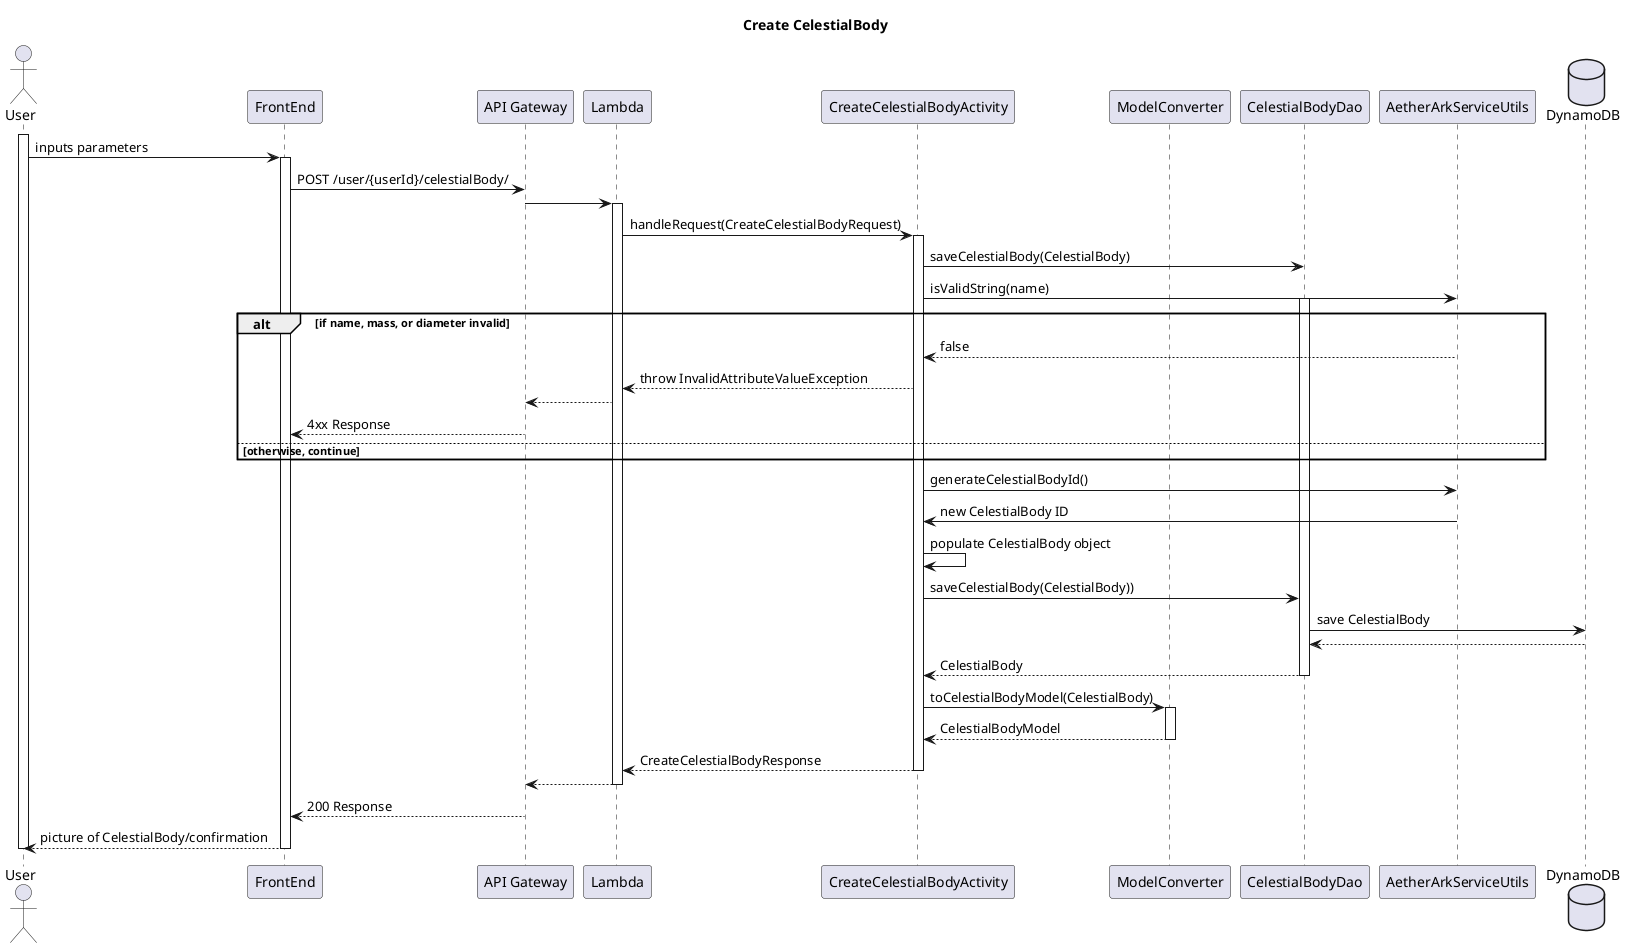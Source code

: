 @startuml
'https://plantuml.com/sequence-diagram

actor User
participant FrontEnd
participant "API Gateway" as APIGateway
participant Lambda
participant CreateCelestialBodyActivity
participant ModelConverter
participant CelestialBodyDao
participant AetherArkServiceUtils
database DynamoDB

title Create CelestialBody

activate User
User -> FrontEnd : inputs parameters
activate FrontEnd
FrontEnd -> APIGateway : POST /user/{userId}/celestialBody/
APIGateway -> Lambda
activate Lambda
Lambda -> CreateCelestialBodyActivity : handleRequest(CreateCelestialBodyRequest)
activate CreateCelestialBodyActivity
CreateCelestialBodyActivity -> CelestialBodyDao : saveCelestialBody(CelestialBody)
CreateCelestialBodyActivity -> AetherArkServiceUtils : isValidString(name)
activate CelestialBodyDao
alt if name, mass, or diameter invalid
    CreateCelestialBodyActivity <-- AetherArkServiceUtils : false
    Lambda <-- CreateCelestialBodyActivity : throw InvalidAttributeValueException
    APIGateway <-- Lambda
    FrontEnd <-- APIGateway : 4xx Response
else otherwise, continue
end

CreateCelestialBodyActivity -> AetherArkServiceUtils : generateCelestialBodyId()
CreateCelestialBodyActivity <- AetherArkServiceUtils : new CelestialBody ID
CreateCelestialBodyActivity -> CreateCelestialBodyActivity : populate CelestialBody object
CreateCelestialBodyActivity -> CelestialBodyDao : saveCelestialBody(CelestialBody))

CelestialBodyDao -> DynamoDB : save CelestialBody
CelestialBodyDao <-- DynamoDB
CreateCelestialBodyActivity <-- CelestialBodyDao : CelestialBody
deactivate CelestialBodyDao

CreateCelestialBodyActivity -> ModelConverter : toCelestialBodyModel(CelestialBody)
activate ModelConverter
CreateCelestialBodyActivity <-- ModelConverter : CelestialBodyModel
deactivate ModelConverter

Lambda <-- CreateCelestialBodyActivity : CreateCelestialBodyResponse
deactivate CreateCelestialBodyActivity
APIGateway <-- Lambda
deactivate Lambda
FrontEnd <-- APIGateway : 200 Response
User <-- FrontEnd : picture of CelestialBody/confirmation
deactivate FrontEnd
deactivate User


@enduml